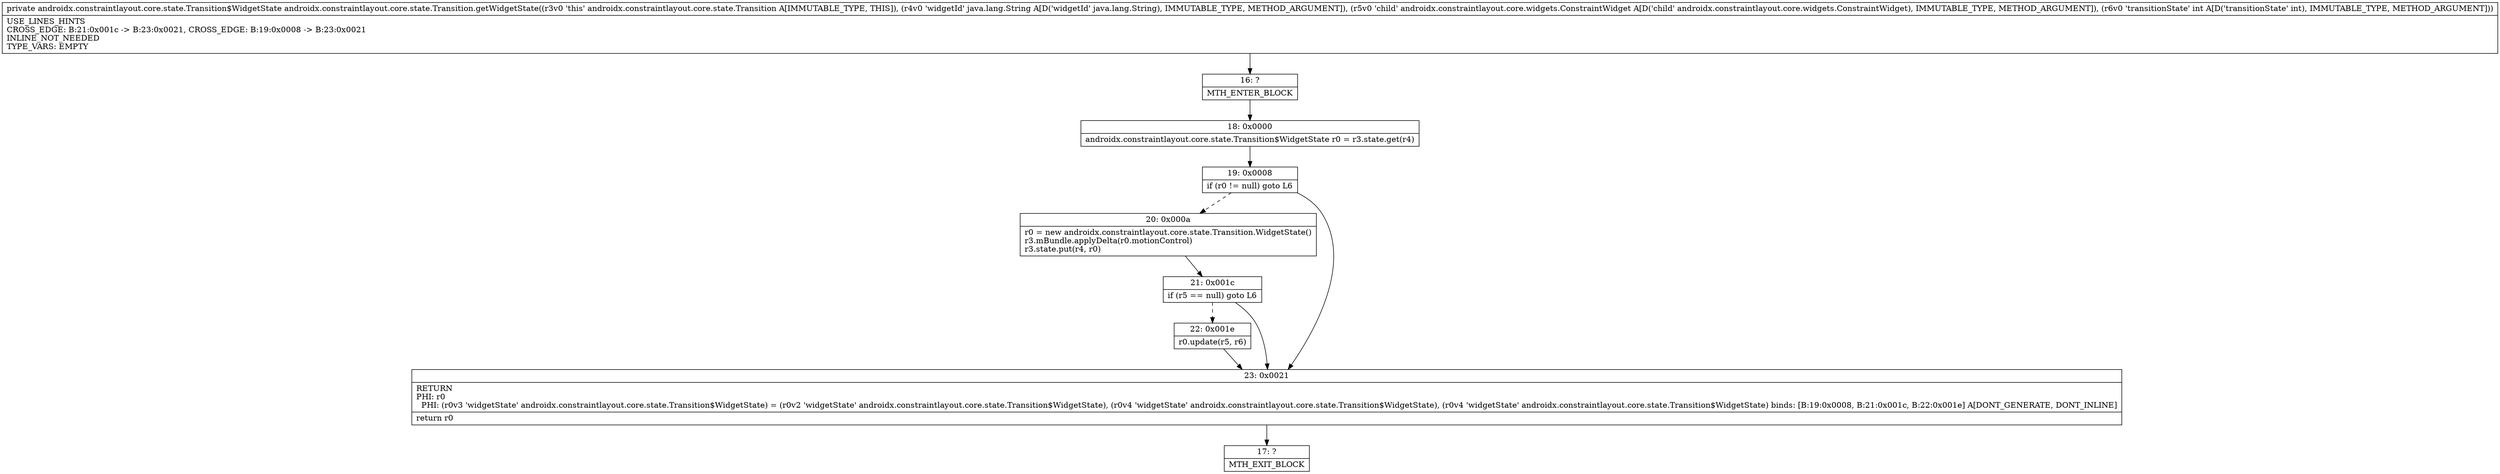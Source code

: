 digraph "CFG forandroidx.constraintlayout.core.state.Transition.getWidgetState(Ljava\/lang\/String;Landroidx\/constraintlayout\/core\/widgets\/ConstraintWidget;I)Landroidx\/constraintlayout\/core\/state\/Transition$WidgetState;" {
Node_16 [shape=record,label="{16\:\ ?|MTH_ENTER_BLOCK\l}"];
Node_18 [shape=record,label="{18\:\ 0x0000|androidx.constraintlayout.core.state.Transition$WidgetState r0 = r3.state.get(r4)\l}"];
Node_19 [shape=record,label="{19\:\ 0x0008|if (r0 != null) goto L6\l}"];
Node_20 [shape=record,label="{20\:\ 0x000a|r0 = new androidx.constraintlayout.core.state.Transition.WidgetState()\lr3.mBundle.applyDelta(r0.motionControl)\lr3.state.put(r4, r0)\l}"];
Node_21 [shape=record,label="{21\:\ 0x001c|if (r5 == null) goto L6\l}"];
Node_22 [shape=record,label="{22\:\ 0x001e|r0.update(r5, r6)\l}"];
Node_23 [shape=record,label="{23\:\ 0x0021|RETURN\lPHI: r0 \l  PHI: (r0v3 'widgetState' androidx.constraintlayout.core.state.Transition$WidgetState) = (r0v2 'widgetState' androidx.constraintlayout.core.state.Transition$WidgetState), (r0v4 'widgetState' androidx.constraintlayout.core.state.Transition$WidgetState), (r0v4 'widgetState' androidx.constraintlayout.core.state.Transition$WidgetState) binds: [B:19:0x0008, B:21:0x001c, B:22:0x001e] A[DONT_GENERATE, DONT_INLINE]\l|return r0\l}"];
Node_17 [shape=record,label="{17\:\ ?|MTH_EXIT_BLOCK\l}"];
MethodNode[shape=record,label="{private androidx.constraintlayout.core.state.Transition$WidgetState androidx.constraintlayout.core.state.Transition.getWidgetState((r3v0 'this' androidx.constraintlayout.core.state.Transition A[IMMUTABLE_TYPE, THIS]), (r4v0 'widgetId' java.lang.String A[D('widgetId' java.lang.String), IMMUTABLE_TYPE, METHOD_ARGUMENT]), (r5v0 'child' androidx.constraintlayout.core.widgets.ConstraintWidget A[D('child' androidx.constraintlayout.core.widgets.ConstraintWidget), IMMUTABLE_TYPE, METHOD_ARGUMENT]), (r6v0 'transitionState' int A[D('transitionState' int), IMMUTABLE_TYPE, METHOD_ARGUMENT]))  | USE_LINES_HINTS\lCROSS_EDGE: B:21:0x001c \-\> B:23:0x0021, CROSS_EDGE: B:19:0x0008 \-\> B:23:0x0021\lINLINE_NOT_NEEDED\lTYPE_VARS: EMPTY\l}"];
MethodNode -> Node_16;Node_16 -> Node_18;
Node_18 -> Node_19;
Node_19 -> Node_20[style=dashed];
Node_19 -> Node_23;
Node_20 -> Node_21;
Node_21 -> Node_22[style=dashed];
Node_21 -> Node_23;
Node_22 -> Node_23;
Node_23 -> Node_17;
}

